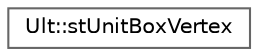 digraph "Graphical Class Hierarchy"
{
 // LATEX_PDF_SIZE
  bgcolor="transparent";
  edge [fontname=Helvetica,fontsize=10,labelfontname=Helvetica,labelfontsize=10];
  node [fontname=Helvetica,fontsize=10,shape=box,height=0.2,width=0.4];
  rankdir="LR";
  Node0 [id="Node000000",label="Ult::stUnitBoxVertex",height=0.2,width=0.4,color="grey40", fillcolor="white", style="filled",URL="$struct_ult_1_1st_unit_box_vertex.html",tooltip=" "];
}
